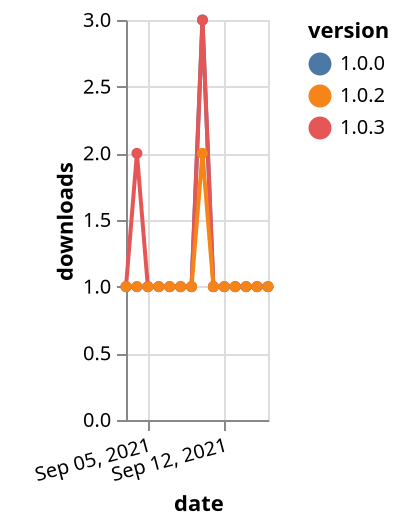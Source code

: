 {"$schema": "https://vega.github.io/schema/vega-lite/v5.json", "description": "A simple bar chart with embedded data.", "data": {"values": [{"date": "2021-09-03", "total": 180, "delta": 1, "version": "1.0.0"}, {"date": "2021-09-04", "total": 181, "delta": 1, "version": "1.0.0"}, {"date": "2021-09-05", "total": 182, "delta": 1, "version": "1.0.0"}, {"date": "2021-09-06", "total": 183, "delta": 1, "version": "1.0.0"}, {"date": "2021-09-07", "total": 184, "delta": 1, "version": "1.0.0"}, {"date": "2021-09-08", "total": 185, "delta": 1, "version": "1.0.0"}, {"date": "2021-09-09", "total": 186, "delta": 1, "version": "1.0.0"}, {"date": "2021-09-10", "total": 189, "delta": 3, "version": "1.0.0"}, {"date": "2021-09-11", "total": 190, "delta": 1, "version": "1.0.0"}, {"date": "2021-09-12", "total": 191, "delta": 1, "version": "1.0.0"}, {"date": "2021-09-13", "total": 192, "delta": 1, "version": "1.0.0"}, {"date": "2021-09-14", "total": 193, "delta": 1, "version": "1.0.0"}, {"date": "2021-09-15", "total": 194, "delta": 1, "version": "1.0.0"}, {"date": "2021-09-16", "total": 195, "delta": 1, "version": "1.0.0"}, {"date": "2021-09-03", "total": 129, "delta": 1, "version": "1.0.3"}, {"date": "2021-09-04", "total": 131, "delta": 2, "version": "1.0.3"}, {"date": "2021-09-05", "total": 132, "delta": 1, "version": "1.0.3"}, {"date": "2021-09-06", "total": 133, "delta": 1, "version": "1.0.3"}, {"date": "2021-09-07", "total": 134, "delta": 1, "version": "1.0.3"}, {"date": "2021-09-08", "total": 135, "delta": 1, "version": "1.0.3"}, {"date": "2021-09-09", "total": 136, "delta": 1, "version": "1.0.3"}, {"date": "2021-09-10", "total": 139, "delta": 3, "version": "1.0.3"}, {"date": "2021-09-11", "total": 140, "delta": 1, "version": "1.0.3"}, {"date": "2021-09-12", "total": 141, "delta": 1, "version": "1.0.3"}, {"date": "2021-09-13", "total": 142, "delta": 1, "version": "1.0.3"}, {"date": "2021-09-14", "total": 143, "delta": 1, "version": "1.0.3"}, {"date": "2021-09-15", "total": 144, "delta": 1, "version": "1.0.3"}, {"date": "2021-09-16", "total": 145, "delta": 1, "version": "1.0.3"}, {"date": "2021-09-03", "total": 133, "delta": 1, "version": "1.0.2"}, {"date": "2021-09-04", "total": 134, "delta": 1, "version": "1.0.2"}, {"date": "2021-09-05", "total": 135, "delta": 1, "version": "1.0.2"}, {"date": "2021-09-06", "total": 136, "delta": 1, "version": "1.0.2"}, {"date": "2021-09-07", "total": 137, "delta": 1, "version": "1.0.2"}, {"date": "2021-09-08", "total": 138, "delta": 1, "version": "1.0.2"}, {"date": "2021-09-09", "total": 139, "delta": 1, "version": "1.0.2"}, {"date": "2021-09-10", "total": 141, "delta": 2, "version": "1.0.2"}, {"date": "2021-09-11", "total": 142, "delta": 1, "version": "1.0.2"}, {"date": "2021-09-12", "total": 143, "delta": 1, "version": "1.0.2"}, {"date": "2021-09-13", "total": 144, "delta": 1, "version": "1.0.2"}, {"date": "2021-09-14", "total": 145, "delta": 1, "version": "1.0.2"}, {"date": "2021-09-15", "total": 146, "delta": 1, "version": "1.0.2"}, {"date": "2021-09-16", "total": 147, "delta": 1, "version": "1.0.2"}]}, "width": "container", "mark": {"type": "line", "point": {"filled": true}}, "encoding": {"x": {"field": "date", "type": "temporal", "timeUnit": "yearmonthdate", "title": "date", "axis": {"labelAngle": -15}}, "y": {"field": "delta", "type": "quantitative", "title": "downloads"}, "color": {"field": "version", "type": "nominal"}, "tooltip": {"field": "delta"}}}
